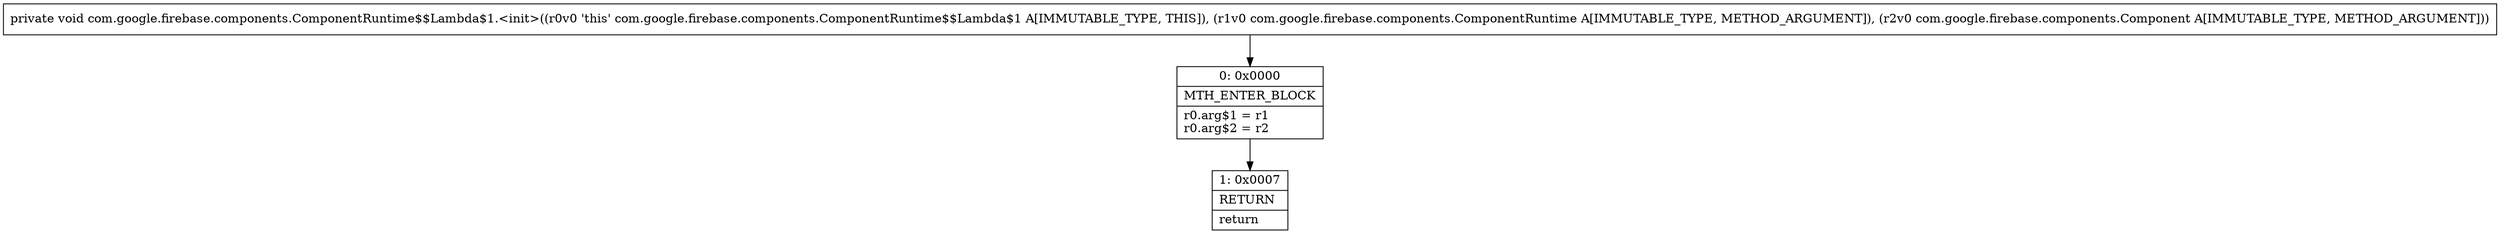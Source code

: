 digraph "CFG forcom.google.firebase.components.ComponentRuntime$$Lambda$1.\<init\>(Lcom\/google\/firebase\/components\/ComponentRuntime;Lcom\/google\/firebase\/components\/Component;)V" {
Node_0 [shape=record,label="{0\:\ 0x0000|MTH_ENTER_BLOCK\l|r0.arg$1 = r1\lr0.arg$2 = r2\l}"];
Node_1 [shape=record,label="{1\:\ 0x0007|RETURN\l|return\l}"];
MethodNode[shape=record,label="{private void com.google.firebase.components.ComponentRuntime$$Lambda$1.\<init\>((r0v0 'this' com.google.firebase.components.ComponentRuntime$$Lambda$1 A[IMMUTABLE_TYPE, THIS]), (r1v0 com.google.firebase.components.ComponentRuntime A[IMMUTABLE_TYPE, METHOD_ARGUMENT]), (r2v0 com.google.firebase.components.Component A[IMMUTABLE_TYPE, METHOD_ARGUMENT])) }"];
MethodNode -> Node_0;
Node_0 -> Node_1;
}

